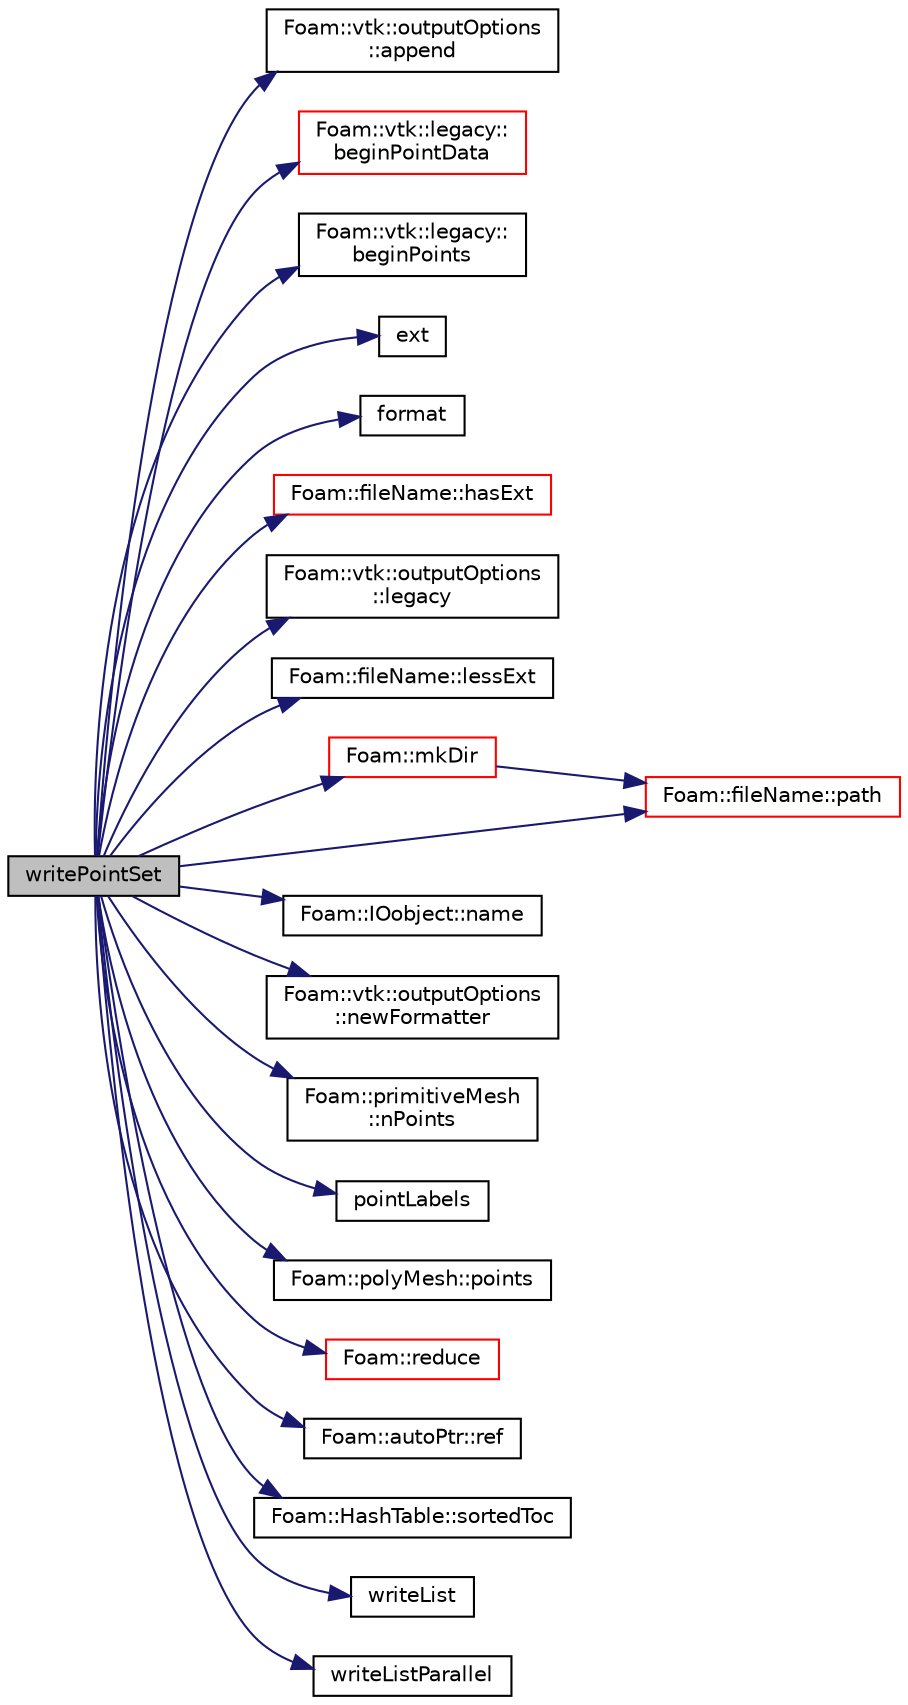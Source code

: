 digraph "writePointSet"
{
  bgcolor="transparent";
  edge [fontname="Helvetica",fontsize="10",labelfontname="Helvetica",labelfontsize="10"];
  node [fontname="Helvetica",fontsize="10",shape=record];
  rankdir="LR";
  Node1 [label="writePointSet",height=0.2,width=0.4,color="black", fillcolor="grey75", style="filled" fontcolor="black"];
  Node1 -> Node2 [color="midnightblue",fontsize="10",style="solid",fontname="Helvetica"];
  Node2 [label="Foam::vtk::outputOptions\l::append",height=0.2,width=0.4,color="black",URL="$classFoam_1_1vtk_1_1outputOptions.html#a060c79b83d32f37ba749b33d57bf7e5b",tooltip="True if output format uses an append mode. "];
  Node1 -> Node3 [color="midnightblue",fontsize="10",style="solid",fontname="Helvetica"];
  Node3 [label="Foam::vtk::legacy::\lbeginPointData",height=0.2,width=0.4,color="red",URL="$namespaceFoam_1_1vtk_1_1legacy.html#ab40d438ddefe4c1cfef7276ca60200c6",tooltip="Emit legacy POINT_DATA nPoints, FIELD FieldData nFields. "];
  Node1 -> Node4 [color="midnightblue",fontsize="10",style="solid",fontname="Helvetica"];
  Node4 [label="Foam::vtk::legacy::\lbeginPoints",height=0.2,width=0.4,color="black",URL="$namespaceFoam_1_1vtk_1_1legacy.html#a690c1ef85493c3babe40814eaf1fc7cb",tooltip="Emit header for POINTS (with trailing newline). "];
  Node1 -> Node5 [color="midnightblue",fontsize="10",style="solid",fontname="Helvetica"];
  Node5 [label="ext",height=0.2,width=0.4,color="black",URL="$convertProcessorPatches_8H.html#a8d2d7cb98f9f6fc6010c073c356bff63"];
  Node1 -> Node6 [color="midnightblue",fontsize="10",style="solid",fontname="Helvetica"];
  Node6 [label="format",height=0.2,width=0.4,color="black",URL="$readConversionProperties_8H.html#a06c740162739117895c5abc2dfa22ecc"];
  Node1 -> Node7 [color="midnightblue",fontsize="10",style="solid",fontname="Helvetica"];
  Node7 [label="Foam::fileName::hasExt",height=0.2,width=0.4,color="red",URL="$classFoam_1_1fileName.html#a1c9a9f05542699c043630af5f406e91d",tooltip="Return true if it has an extension or simply ends with a &#39;.&#39;. "];
  Node1 -> Node8 [color="midnightblue",fontsize="10",style="solid",fontname="Helvetica"];
  Node8 [label="Foam::vtk::outputOptions\l::legacy",height=0.2,width=0.4,color="black",URL="$classFoam_1_1vtk_1_1outputOptions.html#a339c7bb3560c72a48b5a841cb5216e63",tooltip="True if writer uses legacy file format. "];
  Node1 -> Node9 [color="midnightblue",fontsize="10",style="solid",fontname="Helvetica"];
  Node9 [label="Foam::fileName::lessExt",height=0.2,width=0.4,color="black",URL="$classFoam_1_1fileName.html#a8313eb64672be97529ce588ee8004061",tooltip="Return file name without extension (part before last .) "];
  Node1 -> Node10 [color="midnightblue",fontsize="10",style="solid",fontname="Helvetica"];
  Node10 [label="Foam::mkDir",height=0.2,width=0.4,color="red",URL="$namespaceFoam.html#a29d00c4f6f15a72ca273332f74137075",tooltip="Make a directory and return an error if it could not be created. "];
  Node10 -> Node11 [color="midnightblue",fontsize="10",style="solid",fontname="Helvetica"];
  Node11 [label="Foam::fileName::path",height=0.2,width=0.4,color="red",URL="$classFoam_1_1fileName.html#ac927b1d030a5343c0acd89aa67215c0d",tooltip="Return directory path name (part before last /) "];
  Node1 -> Node12 [color="midnightblue",fontsize="10",style="solid",fontname="Helvetica"];
  Node12 [label="Foam::IOobject::name",height=0.2,width=0.4,color="black",URL="$classFoam_1_1IOobject.html#a6d60057c26042eaf7fa1b3b6fb07b582",tooltip="Return name. "];
  Node1 -> Node13 [color="midnightblue",fontsize="10",style="solid",fontname="Helvetica"];
  Node13 [label="Foam::vtk::outputOptions\l::newFormatter",height=0.2,width=0.4,color="black",URL="$classFoam_1_1vtk_1_1outputOptions.html#a96c1265496e97195e774ad9b7c3cc583",tooltip="Return new formatter based on the selected output options. "];
  Node1 -> Node14 [color="midnightblue",fontsize="10",style="solid",fontname="Helvetica"];
  Node14 [label="Foam::primitiveMesh\l::nPoints",height=0.2,width=0.4,color="black",URL="$classFoam_1_1primitiveMesh.html#a93e675cb029e8c25fa49b65c40a31cc5",tooltip="Number of mesh points. "];
  Node1 -> Node11 [color="midnightblue",fontsize="10",style="solid",fontname="Helvetica"];
  Node1 -> Node15 [color="midnightblue",fontsize="10",style="solid",fontname="Helvetica"];
  Node15 [label="pointLabels",height=0.2,width=0.4,color="black",URL="$readKivaGrid_8H.html#a47c56be1ccc31484675aaec19dded580"];
  Node1 -> Node16 [color="midnightblue",fontsize="10",style="solid",fontname="Helvetica"];
  Node16 [label="Foam::polyMesh::points",height=0.2,width=0.4,color="black",URL="$classFoam_1_1polyMesh.html#a084ae534298576408f063a6b3b820959",tooltip="Return raw points. "];
  Node1 -> Node17 [color="midnightblue",fontsize="10",style="solid",fontname="Helvetica"];
  Node17 [label="Foam::reduce",height=0.2,width=0.4,color="red",URL="$namespaceFoam.html#a7ffd6af4acc2eb9ba72ee296b5ecda23"];
  Node1 -> Node18 [color="midnightblue",fontsize="10",style="solid",fontname="Helvetica"];
  Node18 [label="Foam::autoPtr::ref",height=0.2,width=0.4,color="black",URL="$classFoam_1_1autoPtr.html#a355da090b61b5b48e7435dec5942b7e9",tooltip="Return reference to the managed object without nullptr checking. "];
  Node1 -> Node19 [color="midnightblue",fontsize="10",style="solid",fontname="Helvetica"];
  Node19 [label="Foam::HashTable::sortedToc",height=0.2,width=0.4,color="black",URL="$classFoam_1_1HashTable.html#a239049ebafee5b14167ee937667d4692",tooltip="The table of contents (the keys) in sorted order. "];
  Node1 -> Node20 [color="midnightblue",fontsize="10",style="solid",fontname="Helvetica"];
  Node20 [label="writeList",height=0.2,width=0.4,color="black",URL="$namespaceFoam_1_1vtk.html#ab62d6134144b9d5b414af015917593a7",tooltip="Write a list of uint8_t values. "];
  Node1 -> Node21 [color="midnightblue",fontsize="10",style="solid",fontname="Helvetica"];
  Node21 [label="writeListParallel",height=0.2,width=0.4,color="black",URL="$namespaceFoam_1_1vtk.html#a349742420696b6d30f2b17aea5934068",tooltip="Write a list of uint8_t values. "];
}
